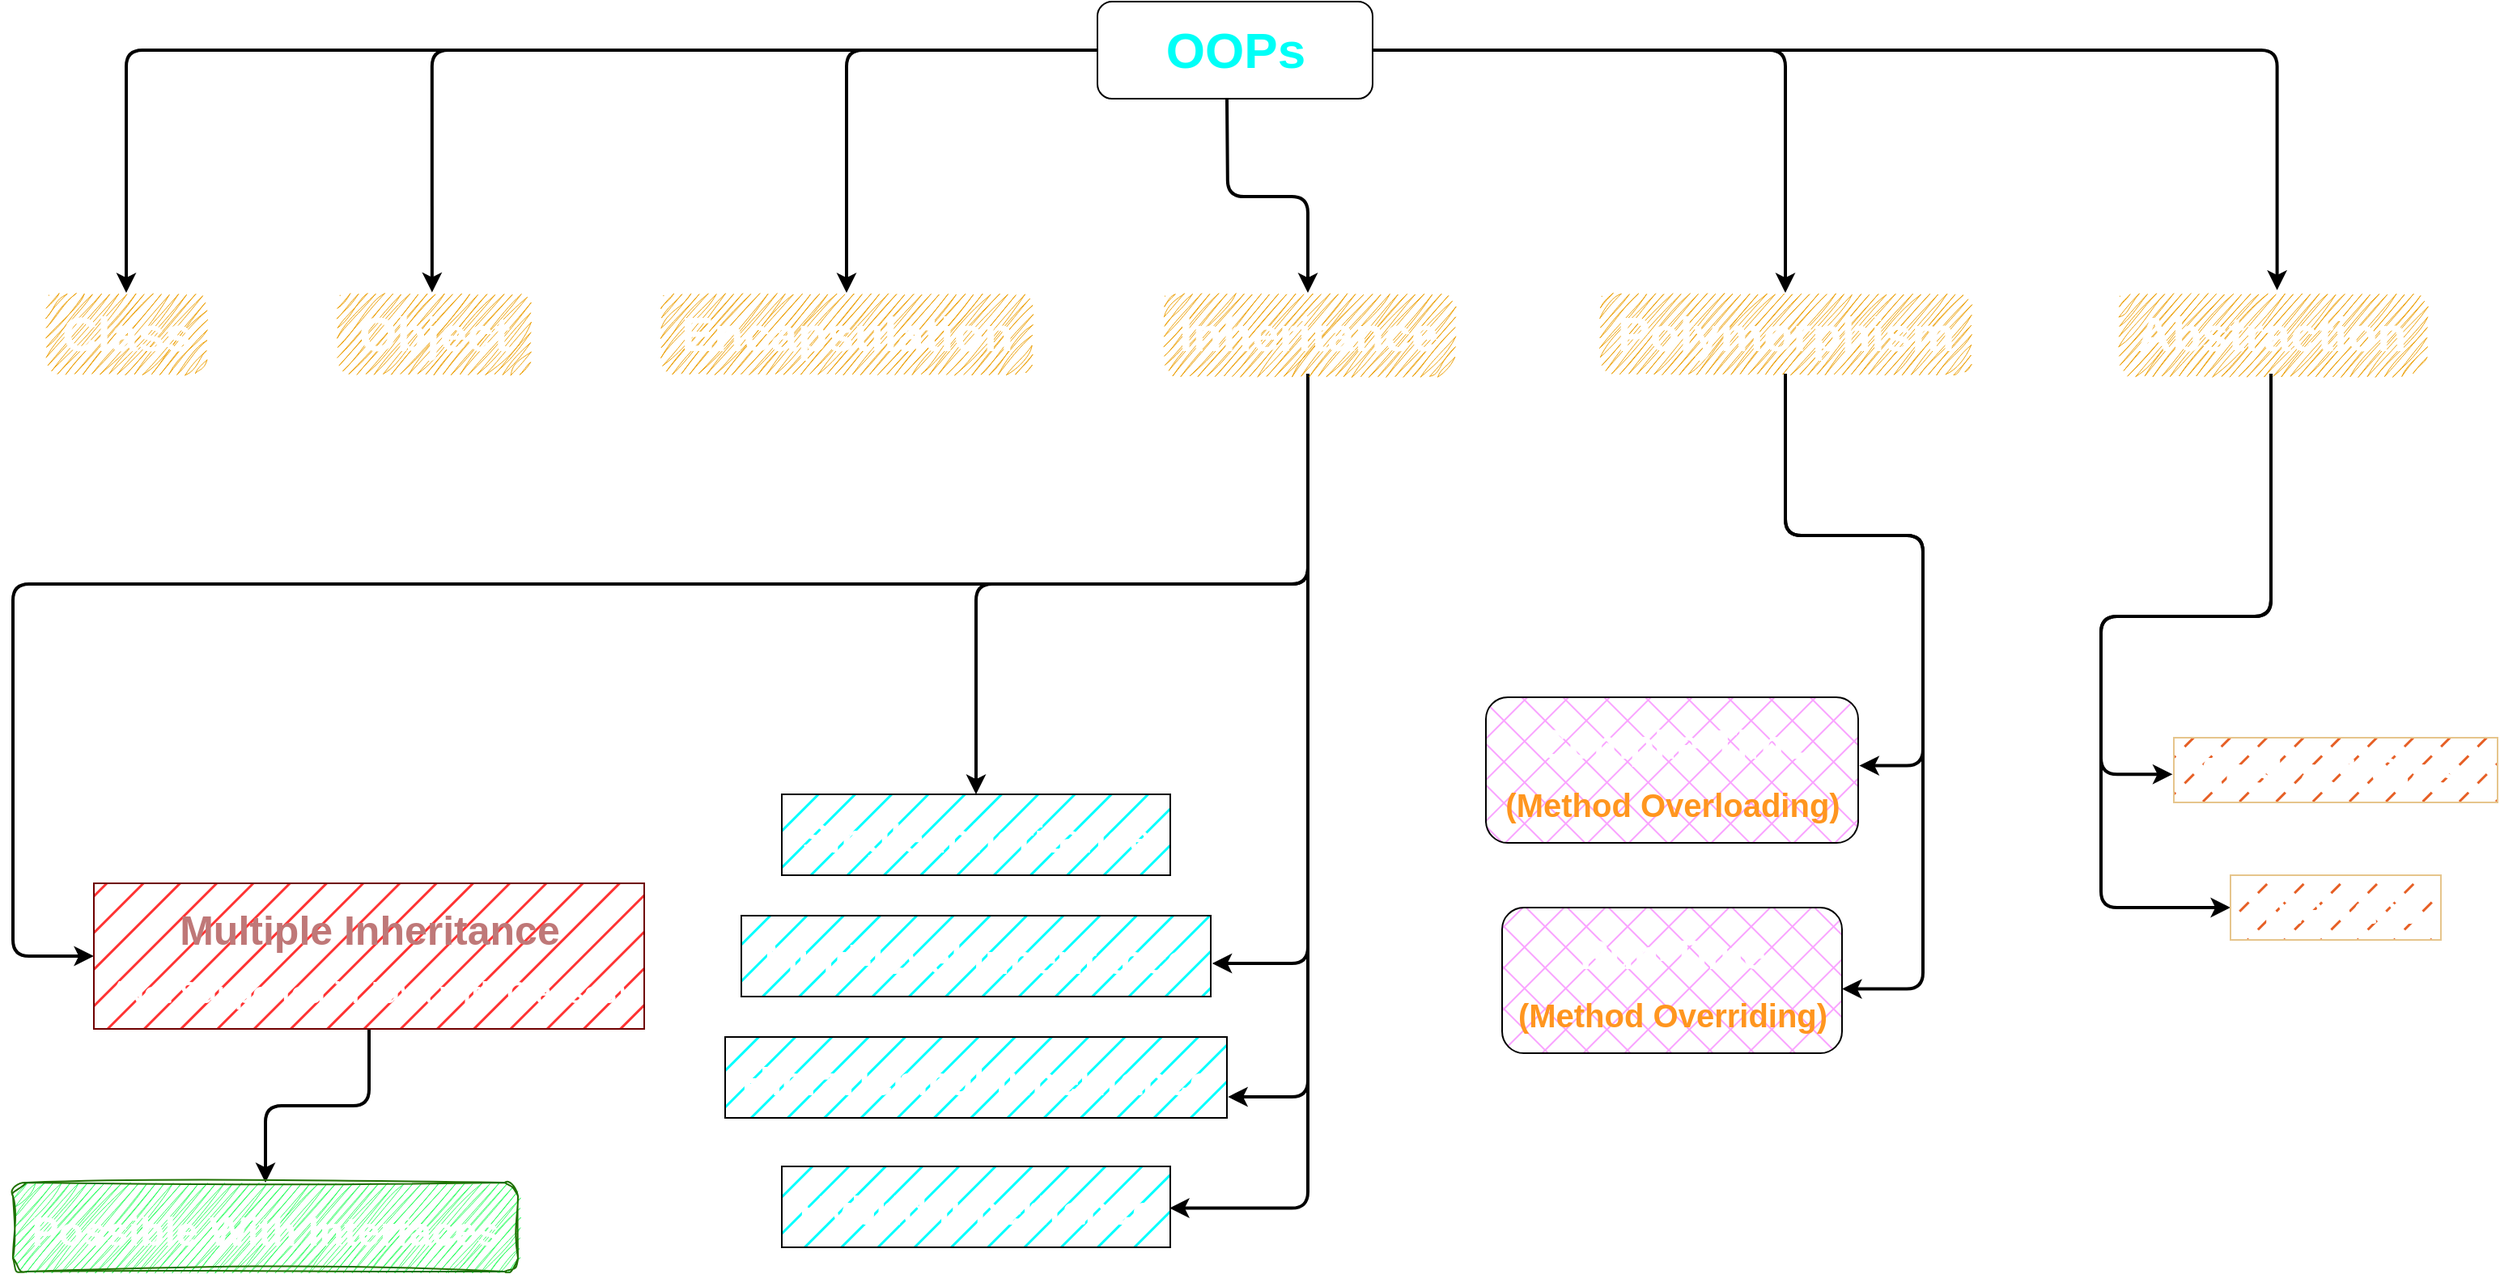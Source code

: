 <mxfile>
    <diagram id="FhTx7qfDlvH1NSU60tf0" name="Page-1">
        <mxGraphModel dx="1984" dy="1087" grid="1" gridSize="10" guides="1" tooltips="1" connect="1" arrows="1" fold="1" page="0" pageScale="1" pageWidth="850" pageHeight="1100" math="0" shadow="0">
            <root>
                <mxCell id="0"/>
                <mxCell id="1" parent="0"/>
                <mxCell id="41" style="edgeStyle=orthogonalEdgeStyle;html=1;strokeWidth=2;fontSize=20;fontColor=#FF961F;movable=0;resizable=0;rotatable=0;deletable=0;editable=0;connectable=0;" parent="1" source="2" target="10" edge="1">
                    <mxGeometry relative="1" as="geometry"/>
                </mxCell>
                <mxCell id="42" style="edgeStyle=orthogonalEdgeStyle;html=1;entryX=0.52;entryY=-0.032;entryDx=0;entryDy=0;entryPerimeter=0;strokeWidth=2;fontSize=20;fontColor=#FF961F;movable=0;resizable=0;rotatable=0;deletable=0;editable=0;connectable=0;" parent="1" source="2" target="11" edge="1">
                    <mxGeometry relative="1" as="geometry"/>
                </mxCell>
                <mxCell id="43" style="edgeStyle=orthogonalEdgeStyle;html=1;strokeWidth=2;fontSize=20;fontColor=#FF961F;movable=0;resizable=0;rotatable=0;deletable=0;editable=0;connectable=0;" parent="1" source="2" target="5" edge="1">
                    <mxGeometry relative="1" as="geometry"/>
                </mxCell>
                <mxCell id="44" style="edgeStyle=orthogonalEdgeStyle;html=1;entryX=0.491;entryY=-0.006;entryDx=0;entryDy=0;entryPerimeter=0;strokeWidth=2;fontSize=20;fontColor=#FF961F;movable=0;resizable=0;rotatable=0;deletable=0;editable=0;connectable=0;" parent="1" source="2" target="6" edge="1">
                    <mxGeometry relative="1" as="geometry"/>
                </mxCell>
                <mxCell id="45" style="edgeStyle=orthogonalEdgeStyle;html=1;strokeWidth=2;fontSize=20;fontColor=#FF961F;movable=0;resizable=0;rotatable=0;deletable=0;editable=0;connectable=0;" parent="1" source="2" target="8" edge="1">
                    <mxGeometry relative="1" as="geometry"/>
                </mxCell>
                <mxCell id="2" value="" style="rounded=1;whiteSpace=wrap;html=1;movable=0;resizable=0;rotatable=0;deletable=0;editable=0;connectable=0;" parent="1" vertex="1">
                    <mxGeometry x="770" y="80" width="170" height="60" as="geometry"/>
                </mxCell>
                <mxCell id="47" style="edgeStyle=orthogonalEdgeStyle;html=1;strokeWidth=2;fontSize=20;fontColor=#FF961F;movable=0;resizable=0;rotatable=0;deletable=0;editable=0;connectable=0;" parent="1" target="9" edge="1">
                    <mxGeometry relative="1" as="geometry">
                        <mxPoint x="850" y="140" as="sourcePoint"/>
                    </mxGeometry>
                </mxCell>
                <mxCell id="3" value="&lt;b&gt;&lt;font color=&quot;#00fff7&quot; style=&quot;font-size: 31px;&quot;&gt;OOPs&lt;/font&gt;&lt;/b&gt;" style="text;html=1;align=center;verticalAlign=middle;resizable=0;points=[];autosize=1;strokeColor=none;fillColor=none;movable=0;rotatable=0;deletable=0;editable=0;connectable=0;" parent="1" vertex="1">
                    <mxGeometry x="800" y="85" width="110" height="50" as="geometry"/>
                </mxCell>
                <mxCell id="5" value="&lt;b&gt;&lt;font color=&quot;#ffffff&quot; style=&quot;font-size: 30px;&quot;&gt;Class&lt;/font&gt;&lt;/b&gt;" style="text;html=1;align=center;verticalAlign=middle;resizable=0;points=[];autosize=1;strokeColor=none;fillColor=#EDA20C;fontSize=31;fontColor=#00FFF7;fillStyle=auto;rounded=1;sketch=1;curveFitting=1;jiggle=2;movable=0;rotatable=0;deletable=0;editable=0;connectable=0;" parent="1" vertex="1">
                    <mxGeometry x="120" y="260" width="100" height="50" as="geometry"/>
                </mxCell>
                <mxCell id="6" value="&lt;b&gt;&lt;font color=&quot;#ffffff&quot; style=&quot;font-size: 30px;&quot;&gt;Object&lt;/font&gt;&lt;/b&gt;" style="text;html=1;align=center;verticalAlign=middle;resizable=0;points=[];autosize=1;strokeColor=none;fillColor=#EDA20C;fontSize=31;fontColor=#00FFF7;fillStyle=auto;rounded=1;sketch=1;curveFitting=1;jiggle=2;movable=0;rotatable=0;deletable=0;editable=0;connectable=0;" parent="1" vertex="1">
                    <mxGeometry x="300" y="260" width="120" height="50" as="geometry"/>
                </mxCell>
                <mxCell id="8" value="&lt;b&gt;&lt;font color=&quot;#ffffff&quot; style=&quot;font-size: 30px;&quot;&gt;Encapsulation&lt;/font&gt;&lt;/b&gt;" style="text;html=1;align=center;verticalAlign=middle;resizable=0;points=[];autosize=1;strokeColor=none;fillColor=#EDA20C;fontSize=31;fontColor=#00FFF7;fillStyle=auto;rounded=1;sketch=1;curveFitting=1;jiggle=2;movable=0;rotatable=0;deletable=0;editable=0;connectable=0;" parent="1" vertex="1">
                    <mxGeometry x="500" y="260" width="230" height="50" as="geometry"/>
                </mxCell>
                <mxCell id="26" style="edgeStyle=orthogonalEdgeStyle;html=1;fontSize=25;fontColor=#FFFFFF;strokeWidth=2;movable=0;resizable=0;rotatable=0;deletable=0;editable=0;connectable=0;" parent="1" source="9" target="22" edge="1">
                    <mxGeometry relative="1" as="geometry"/>
                </mxCell>
                <mxCell id="27" style="edgeStyle=orthogonalEdgeStyle;html=1;entryX=1.003;entryY=0.59;entryDx=0;entryDy=0;entryPerimeter=0;fontSize=25;fontColor=#FFFFFF;strokeWidth=2;movable=0;resizable=0;rotatable=0;deletable=0;editable=0;connectable=0;" parent="1" source="9" target="23" edge="1">
                    <mxGeometry relative="1" as="geometry"/>
                </mxCell>
                <mxCell id="28" style="edgeStyle=orthogonalEdgeStyle;html=1;entryX=1.002;entryY=0.74;entryDx=0;entryDy=0;entryPerimeter=0;fontSize=25;fontColor=#FFFFFF;strokeWidth=2;movable=0;resizable=0;rotatable=0;deletable=0;editable=0;connectable=0;" parent="1" source="9" target="24" edge="1">
                    <mxGeometry relative="1" as="geometry"/>
                </mxCell>
                <mxCell id="29" style="edgeStyle=orthogonalEdgeStyle;html=1;entryX=0.998;entryY=0.515;entryDx=0;entryDy=0;entryPerimeter=0;fontSize=25;fontColor=#FFFFFF;strokeWidth=2;movable=0;resizable=0;rotatable=0;deletable=0;editable=0;connectable=0;" parent="1" source="9" target="25" edge="1">
                    <mxGeometry relative="1" as="geometry"/>
                </mxCell>
                <mxCell id="64" style="edgeStyle=orthogonalEdgeStyle;html=1;fontSize=18;fontColor=#ffffff;strokeWidth=2;movable=0;resizable=0;rotatable=0;deletable=0;editable=0;connectable=0;" parent="1" source="9" target="59" edge="1">
                    <mxGeometry relative="1" as="geometry">
                        <Array as="points">
                            <mxPoint x="900" y="440"/>
                            <mxPoint x="100" y="440"/>
                            <mxPoint x="100" y="670"/>
                        </Array>
                    </mxGeometry>
                </mxCell>
                <mxCell id="9" value="&lt;b&gt;&lt;font color=&quot;#ffffff&quot; style=&quot;font-size: 30px;&quot;&gt;Inheritance&lt;/font&gt;&lt;/b&gt;" style="text;html=1;align=center;verticalAlign=middle;resizable=0;points=[];autosize=1;strokeColor=none;fillColor=#EDA20C;fontSize=31;fontColor=#00FFF7;fillStyle=auto;rounded=1;sketch=1;curveFitting=1;jiggle=2;movable=0;rotatable=0;deletable=0;editable=0;connectable=0;" parent="1" vertex="1">
                    <mxGeometry x="810" y="260" width="180" height="50" as="geometry"/>
                </mxCell>
                <mxCell id="49" style="edgeStyle=orthogonalEdgeStyle;html=1;entryX=1.003;entryY=0.47;entryDx=0;entryDy=0;entryPerimeter=0;strokeWidth=2;fontSize=20;fontColor=#FF961F;movable=0;resizable=0;rotatable=0;deletable=0;editable=0;connectable=0;" parent="1" source="10" target="30" edge="1">
                    <mxGeometry relative="1" as="geometry">
                        <Array as="points">
                            <mxPoint x="1195" y="410"/>
                            <mxPoint x="1280" y="410"/>
                            <mxPoint x="1280" y="552"/>
                        </Array>
                    </mxGeometry>
                </mxCell>
                <mxCell id="51" style="edgeStyle=orthogonalEdgeStyle;html=1;entryX=1;entryY=0.559;entryDx=0;entryDy=0;entryPerimeter=0;strokeWidth=2;fontSize=20;fontColor=#FF961F;movable=0;resizable=0;rotatable=0;deletable=0;editable=0;connectable=0;" parent="1" source="10" target="31" edge="1">
                    <mxGeometry relative="1" as="geometry">
                        <Array as="points">
                            <mxPoint x="1195" y="410"/>
                            <mxPoint x="1280" y="410"/>
                            <mxPoint x="1280" y="690"/>
                        </Array>
                    </mxGeometry>
                </mxCell>
                <mxCell id="10" value="&lt;font size=&quot;1&quot; color=&quot;#ffffff&quot;&gt;&lt;b style=&quot;font-size: 30px;&quot;&gt;Polymorphism&lt;/b&gt;&lt;/font&gt;" style="text;html=1;align=center;verticalAlign=middle;resizable=0;points=[];autosize=1;strokeColor=none;fillColor=#EDA20C;fontSize=31;fontColor=#00FFF7;fillStyle=auto;rounded=1;sketch=1;curveFitting=1;jiggle=2;movable=0;rotatable=0;deletable=0;editable=0;connectable=0;" parent="1" vertex="1">
                    <mxGeometry x="1080" y="260" width="230" height="50" as="geometry"/>
                </mxCell>
                <mxCell id="56" style="edgeStyle=orthogonalEdgeStyle;html=1;entryX=-0.004;entryY=0.565;entryDx=0;entryDy=0;entryPerimeter=0;strokeWidth=2;fontSize=25;fontColor=#FFFFFF;movable=0;resizable=0;rotatable=0;deletable=0;editable=0;connectable=0;" parent="1" source="11" target="53" edge="1">
                    <mxGeometry relative="1" as="geometry">
                        <Array as="points">
                            <mxPoint x="1495" y="460"/>
                            <mxPoint x="1390" y="460"/>
                            <mxPoint x="1390" y="558"/>
                        </Array>
                    </mxGeometry>
                </mxCell>
                <mxCell id="58" style="edgeStyle=orthogonalEdgeStyle;html=1;entryX=0;entryY=0.5;entryDx=0;entryDy=0;entryPerimeter=0;strokeWidth=2;fontSize=25;fontColor=#FFFFFF;movable=0;resizable=0;rotatable=0;deletable=0;editable=0;connectable=0;" parent="1" source="11" target="52" edge="1">
                    <mxGeometry relative="1" as="geometry">
                        <Array as="points">
                            <mxPoint x="1495" y="460"/>
                            <mxPoint x="1390" y="460"/>
                            <mxPoint x="1390" y="640"/>
                        </Array>
                    </mxGeometry>
                </mxCell>
                <mxCell id="11" value="&lt;font size=&quot;1&quot; color=&quot;#ffffff&quot;&gt;&lt;b style=&quot;font-size: 30px;&quot;&gt;Abstraction&lt;/b&gt;&lt;/font&gt;" style="text;html=1;align=center;verticalAlign=middle;resizable=0;points=[];autosize=1;strokeColor=none;fillColor=#EDA20C;fontSize=31;fontColor=#00FFF7;fillStyle=auto;rounded=1;sketch=1;curveFitting=1;jiggle=2;movable=0;rotatable=0;deletable=0;editable=0;connectable=0;" parent="1" vertex="1">
                    <mxGeometry x="1400" y="260" width="190" height="50" as="geometry"/>
                </mxCell>
                <mxCell id="22" value="&lt;font size=&quot;1&quot; style=&quot;&quot;&gt;&lt;b style=&quot;font-size: 25px;&quot;&gt;Single Inheritance&lt;/b&gt;&lt;/font&gt;" style="text;html=1;align=center;verticalAlign=middle;resizable=0;points=[];autosize=1;strokeColor=default;fillColor=#00FFFF;fontSize=30;fontColor=#FFFFFF;gradientColor=none;fillStyle=hatch;rounded=0;glass=0;shadow=0;movable=0;rotatable=0;deletable=0;editable=0;connectable=0;" parent="1" vertex="1">
                    <mxGeometry x="575" y="570" width="240" height="50" as="geometry"/>
                </mxCell>
                <mxCell id="23" value="&lt;b&gt;&lt;font style=&quot;font-size: 25px;&quot;&gt;Multi-level&amp;nbsp;Inheritance&lt;/font&gt;&lt;/b&gt;" style="text;html=1;align=center;verticalAlign=middle;resizable=0;points=[];autosize=1;strokeColor=default;fillColor=#00FFFF;fontSize=30;fontColor=#FFFFFF;gradientColor=none;fillStyle=hatch;rounded=0;glass=0;shadow=0;movable=0;rotatable=0;deletable=0;editable=0;connectable=0;" parent="1" vertex="1">
                    <mxGeometry x="550" y="645" width="290" height="50" as="geometry"/>
                </mxCell>
                <mxCell id="24" value="&lt;b&gt;&lt;font style=&quot;font-size: 25px;&quot;&gt;Hierarichical Inheritance&lt;/font&gt;&lt;/b&gt;" style="text;html=1;align=center;verticalAlign=middle;resizable=0;points=[];autosize=1;strokeColor=default;fillColor=#00FFFF;fontSize=30;fontColor=#FFFFFF;gradientColor=none;fillStyle=hatch;rounded=0;glass=0;shadow=0;movable=0;rotatable=0;deletable=0;editable=0;connectable=0;" parent="1" vertex="1">
                    <mxGeometry x="540" y="720" width="310" height="50" as="geometry"/>
                </mxCell>
                <mxCell id="25" value="&lt;b&gt;&lt;font style=&quot;font-size: 25px;&quot;&gt;Hybrid Inheritance&lt;/font&gt;&lt;/b&gt;" style="text;html=1;align=center;verticalAlign=middle;resizable=0;points=[];autosize=1;strokeColor=default;fillColor=#00FFFF;fontSize=30;fontColor=#FFFFFF;gradientColor=none;fillStyle=hatch;rounded=0;glass=0;shadow=0;movable=0;rotatable=0;deletable=0;editable=0;connectable=0;" parent="1" vertex="1">
                    <mxGeometry x="575" y="800" width="240" height="50" as="geometry"/>
                </mxCell>
                <mxCell id="30" value="&lt;font size=&quot;1&quot; style=&quot;&quot;&gt;&lt;b style=&quot;font-size: 20px;&quot;&gt;&lt;span style=&quot;font-size: 25px;&quot;&gt;Compile-Time&lt;/span&gt;&lt;br&gt;&lt;font color=&quot;#ff961f&quot;&gt;(Method Overloading)&lt;/font&gt;&lt;br&gt;&lt;/b&gt;&lt;/font&gt;" style="text;html=1;align=center;verticalAlign=middle;resizable=0;points=[];autosize=1;strokeColor=default;fillColor=#F9A3FF;fontSize=30;fontColor=#FFFFFF;gradientColor=none;fillStyle=cross-hatch;rounded=1;glass=0;shadow=0;movable=0;rotatable=0;deletable=0;editable=0;connectable=0;" parent="1" vertex="1">
                    <mxGeometry x="1010" y="510" width="230" height="90" as="geometry"/>
                </mxCell>
                <mxCell id="31" value="&lt;b&gt;&lt;font style=&quot;&quot;&gt;&lt;span style=&quot;font-size: 25px;&quot;&gt;Run-Time&lt;/span&gt;&lt;br&gt;&lt;font color=&quot;#ff961f&quot; style=&quot;font-size: 20px;&quot;&gt;(Method Overriding)&lt;/font&gt;&lt;br&gt;&lt;/font&gt;&lt;/b&gt;" style="text;html=1;align=center;verticalAlign=middle;resizable=0;points=[];autosize=1;strokeColor=default;fillColor=#F9A3FF;fontSize=30;fontColor=#FFFFFF;gradientColor=none;fillStyle=cross-hatch;rounded=1;glass=0;shadow=0;movable=0;rotatable=0;deletable=0;editable=0;connectable=0;" parent="1" vertex="1">
                    <mxGeometry x="1020" y="640" width="210" height="90" as="geometry"/>
                </mxCell>
                <mxCell id="52" value="&lt;font size=&quot;1&quot; color=&quot;#ffffff&quot;&gt;&lt;b style=&quot;font-size: 25px;&quot;&gt;Interface&lt;/b&gt;&lt;/font&gt;" style="text;html=1;align=center;verticalAlign=middle;resizable=0;points=[];autosize=1;strokeColor=#E6C58C;fillColor=#E65F25;fontSize=20;fontColor=#FF961F;fillStyle=dashed;movable=0;rotatable=0;deletable=0;editable=0;connectable=0;" parent="1" vertex="1">
                    <mxGeometry x="1470" y="620" width="130" height="40" as="geometry"/>
                </mxCell>
                <mxCell id="53" value="&lt;font size=&quot;1&quot; color=&quot;#ffffff&quot;&gt;&lt;b style=&quot;font-size: 25px;&quot;&gt;Abstract Class&lt;/b&gt;&lt;/font&gt;" style="text;html=1;align=center;verticalAlign=middle;resizable=0;points=[];autosize=1;strokeColor=#E6C58C;fillColor=#E65F25;fontSize=20;fontColor=#FF961F;fillStyle=dashed;movable=0;rotatable=0;deletable=0;editable=0;connectable=0;" parent="1" vertex="1">
                    <mxGeometry x="1435" y="535" width="200" height="40" as="geometry"/>
                </mxCell>
                <mxCell id="68" value="" style="edgeStyle=orthogonalEdgeStyle;html=1;strokeWidth=2;fontSize=18;fontColor=#ffffff;movable=0;resizable=0;rotatable=0;deletable=0;editable=0;connectable=0;" parent="1" source="59" target="67" edge="1">
                    <mxGeometry relative="1" as="geometry"/>
                </mxCell>
                <mxCell id="59" value="&lt;b&gt;&lt;font color=&quot;#bf7878&quot; style=&quot;font-size: 25px;&quot;&gt;Multiple Inheritance&lt;br&gt;&lt;/font&gt;&lt;/b&gt;&lt;b style=&quot;color: rgb(191, 120, 120); font-size: 12px;&quot;&gt;&lt;font style=&quot;font-size: 18px;&quot; color=&quot;#ffffff&quot;&gt;(Not Supported in Java with Classes)&lt;/font&gt;&lt;/b&gt;&lt;b&gt;&lt;font color=&quot;#bf7878&quot; style=&quot;font-size: 25px;&quot;&gt;&lt;br&gt;&lt;/font&gt;&lt;/b&gt;" style="text;html=1;align=center;verticalAlign=middle;resizable=0;points=[];autosize=1;strokeColor=#6F0000;fillColor=#FF3333;fontSize=30;fontColor=#ffffff;fillStyle=hatch;rounded=0;glass=0;shadow=0;movable=0;rotatable=0;deletable=0;editable=0;connectable=0;" parent="1" vertex="1">
                    <mxGeometry x="150" y="625" width="340" height="90" as="geometry"/>
                </mxCell>
                <mxCell id="67" value="&lt;b&gt;&lt;font style=&quot;font-size: 25px;&quot;&gt;Possible With Interfaces&lt;/font&gt;&lt;/b&gt;" style="whiteSpace=wrap;html=1;fontSize=30;fillColor=#33ff66;strokeColor=#1e7000;fontColor=#ffffff;gradientColor=none;fillStyle=auto;rounded=1;glass=0;shadow=0;sketch=1;curveFitting=1;jiggle=2;movable=0;resizable=0;rotatable=0;deletable=0;editable=0;connectable=0;" parent="1" vertex="1">
                    <mxGeometry x="100" y="810" width="312" height="55" as="geometry"/>
                </mxCell>
            </root>
        </mxGraphModel>
    </diagram>
</mxfile>